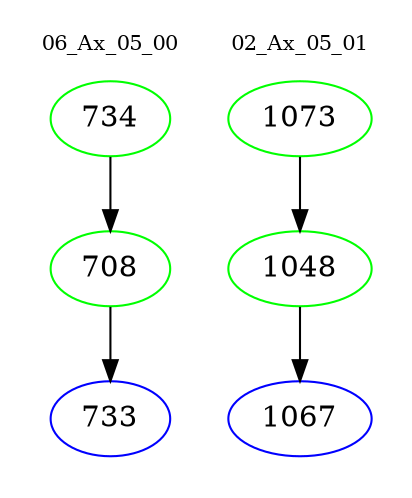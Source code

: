 digraph{
subgraph cluster_0 {
color = white
label = "06_Ax_05_00";
fontsize=10;
T0_734 [label="734", color="green"]
T0_734 -> T0_708 [color="black"]
T0_708 [label="708", color="green"]
T0_708 -> T0_733 [color="black"]
T0_733 [label="733", color="blue"]
}
subgraph cluster_1 {
color = white
label = "02_Ax_05_01";
fontsize=10;
T1_1073 [label="1073", color="green"]
T1_1073 -> T1_1048 [color="black"]
T1_1048 [label="1048", color="green"]
T1_1048 -> T1_1067 [color="black"]
T1_1067 [label="1067", color="blue"]
}
}
